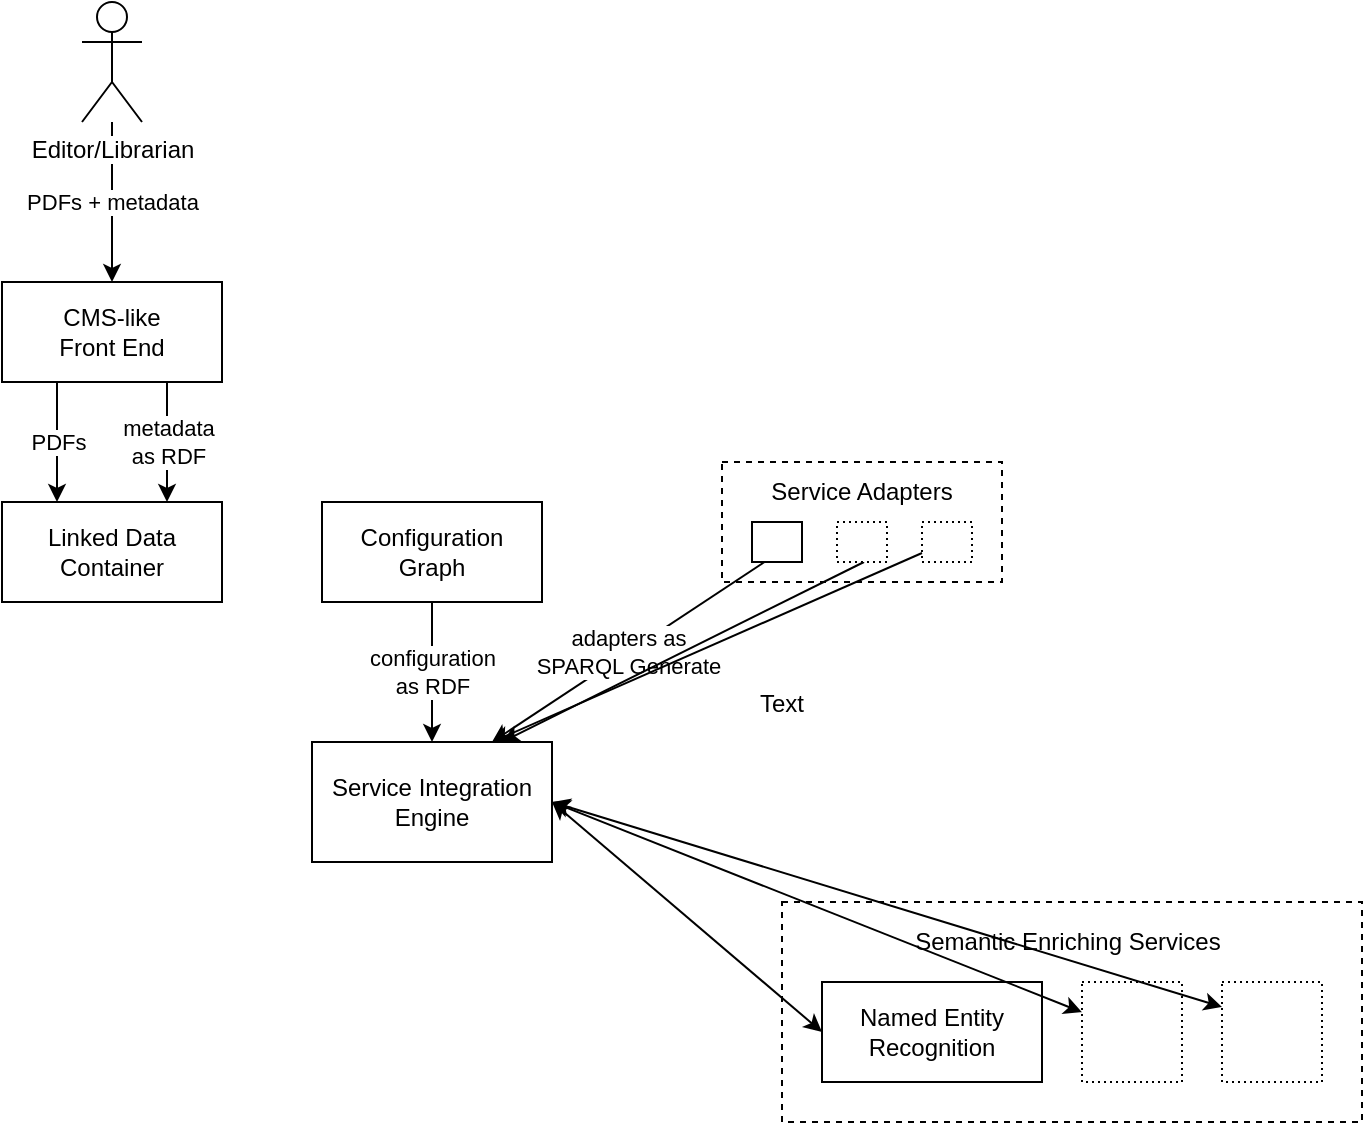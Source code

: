 <mxfile version="10.7.7" type="github"><diagram id="x-GXoumUO5DQMGYrBul2" name="Page-1"><mxGraphModel dx="1394" dy="915" grid="1" gridSize="10" guides="1" tooltips="1" connect="1" arrows="1" fold="1" page="1" pageScale="1" pageWidth="827" pageHeight="1169" math="0" shadow="0"><root><mxCell id="0"/><mxCell id="1" parent="0"/><mxCell id="hTT4pPqJ8llI6gIHUcCr-1" value="Linked Data Container" style="rounded=0;whiteSpace=wrap;html=1;" parent="1" vertex="1"><mxGeometry x="120" y="300" width="110" height="50" as="geometry"/></mxCell><mxCell id="RN9INIxDvgJOFiBCgrXU-1" value="" style="rounded=0;whiteSpace=wrap;html=1;dashed=1;" vertex="1" parent="1"><mxGeometry x="510" y="500" width="290" height="110" as="geometry"/></mxCell><mxCell id="RN9INIxDvgJOFiBCgrXU-2" value="Named Entity Recognition" style="rounded=0;whiteSpace=wrap;html=1;" vertex="1" parent="1"><mxGeometry x="530" y="540" width="110" height="50" as="geometry"/></mxCell><mxCell id="RN9INIxDvgJOFiBCgrXU-3" value="Semantic Enriching Services" style="text;html=1;strokeColor=none;fillColor=none;align=center;verticalAlign=middle;whiteSpace=wrap;rounded=0;dashed=1;" vertex="1" parent="1"><mxGeometry x="573" y="510" width="160" height="20" as="geometry"/></mxCell><mxCell id="RN9INIxDvgJOFiBCgrXU-4" value="" style="rounded=0;whiteSpace=wrap;html=1;dashed=1;dashPattern=1 2;" vertex="1" parent="1"><mxGeometry x="660" y="540" width="50" height="50" as="geometry"/></mxCell><mxCell id="RN9INIxDvgJOFiBCgrXU-6" value="" style="rounded=0;whiteSpace=wrap;html=1;dashed=1;dashPattern=1 2;" vertex="1" parent="1"><mxGeometry x="730" y="540" width="50" height="50" as="geometry"/></mxCell><mxCell id="RN9INIxDvgJOFiBCgrXU-8" value="PDFs&amp;nbsp;+ metadata" style="edgeStyle=orthogonalEdgeStyle;rounded=0;orthogonalLoop=1;jettySize=auto;html=1;" edge="1" parent="1" source="RN9INIxDvgJOFiBCgrXU-7" target="RN9INIxDvgJOFiBCgrXU-9"><mxGeometry relative="1" as="geometry"/></mxCell><mxCell id="RN9INIxDvgJOFiBCgrXU-7" value="Editor/Librarian" style="shape=umlActor;verticalLabelPosition=bottom;labelBackgroundColor=#ffffff;verticalAlign=top;html=1;outlineConnect=0;" vertex="1" parent="1"><mxGeometry x="160" y="50" width="30" height="60" as="geometry"/></mxCell><mxCell id="RN9INIxDvgJOFiBCgrXU-9" value="CMS-like&lt;br&gt;Front End" style="rounded=0;whiteSpace=wrap;html=1;" vertex="1" parent="1"><mxGeometry x="120" y="190" width="110" height="50" as="geometry"/></mxCell><mxCell id="RN9INIxDvgJOFiBCgrXU-10" value="PDFs" style="endArrow=classic;html=1;exitX=0.25;exitY=1;exitDx=0;exitDy=0;entryX=0.25;entryY=0;entryDx=0;entryDy=0;" edge="1" parent="1" source="RN9INIxDvgJOFiBCgrXU-9" target="hTT4pPqJ8llI6gIHUcCr-1"><mxGeometry width="50" height="50" relative="1" as="geometry"><mxPoint x="120" y="550" as="sourcePoint"/><mxPoint x="170" y="500" as="targetPoint"/></mxGeometry></mxCell><mxCell id="RN9INIxDvgJOFiBCgrXU-11" value="Service Integration Engine" style="rounded=0;whiteSpace=wrap;html=1;" vertex="1" parent="1"><mxGeometry x="275" y="420" width="120" height="60" as="geometry"/></mxCell><mxCell id="RN9INIxDvgJOFiBCgrXU-13" value="metadata&lt;br&gt;as RDF" style="endArrow=classic;html=1;exitX=0.75;exitY=1;exitDx=0;exitDy=0;entryX=0.75;entryY=0;entryDx=0;entryDy=0;" edge="1" parent="1" source="RN9INIxDvgJOFiBCgrXU-9" target="hTT4pPqJ8llI6gIHUcCr-1"><mxGeometry width="50" height="50" relative="1" as="geometry"><mxPoint x="185" y="250" as="sourcePoint"/><mxPoint x="185" y="290" as="targetPoint"/></mxGeometry></mxCell><mxCell id="RN9INIxDvgJOFiBCgrXU-14" value="Configuration Graph&lt;br&gt;" style="rounded=0;whiteSpace=wrap;html=1;" vertex="1" parent="1"><mxGeometry x="280" y="300" width="110" height="50" as="geometry"/></mxCell><mxCell id="RN9INIxDvgJOFiBCgrXU-15" value="configuration&lt;br&gt;as RDF" style="endArrow=classic;html=1;" edge="1" parent="1" source="RN9INIxDvgJOFiBCgrXU-14" target="RN9INIxDvgJOFiBCgrXU-11"><mxGeometry width="50" height="50" relative="1" as="geometry"><mxPoint x="213" y="250" as="sourcePoint"/><mxPoint x="213" y="310" as="targetPoint"/></mxGeometry></mxCell><mxCell id="RN9INIxDvgJOFiBCgrXU-16" value="" style="rounded=0;whiteSpace=wrap;html=1;dashed=1;" vertex="1" parent="1"><mxGeometry x="480" y="280" width="140" height="60" as="geometry"/></mxCell><mxCell id="RN9INIxDvgJOFiBCgrXU-17" value="" style="rounded=0;whiteSpace=wrap;html=1;" vertex="1" parent="1"><mxGeometry x="495" y="310" width="25" height="20" as="geometry"/></mxCell><mxCell id="RN9INIxDvgJOFiBCgrXU-18" value="Service Adapters" style="text;html=1;strokeColor=none;fillColor=none;align=center;verticalAlign=middle;whiteSpace=wrap;rounded=0;dashed=1;" vertex="1" parent="1"><mxGeometry x="470" y="285" width="160" height="20" as="geometry"/></mxCell><mxCell id="RN9INIxDvgJOFiBCgrXU-23" value="" style="rounded=0;whiteSpace=wrap;html=1;dashed=1;dashPattern=1 2;" vertex="1" parent="1"><mxGeometry x="580" y="310" width="25" height="20" as="geometry"/></mxCell><mxCell id="RN9INIxDvgJOFiBCgrXU-24" value="adapters&amp;nbsp;as&lt;br&gt;SPARQL Generate" style="endArrow=classic;html=1;exitX=0.25;exitY=1;exitDx=0;exitDy=0;entryX=0.75;entryY=0;entryDx=0;entryDy=0;" edge="1" parent="1" source="RN9INIxDvgJOFiBCgrXU-17" target="RN9INIxDvgJOFiBCgrXU-11"><mxGeometry width="50" height="50" relative="1" as="geometry"><mxPoint x="345" y="360" as="sourcePoint"/><mxPoint x="345" y="430" as="targetPoint"/></mxGeometry></mxCell><mxCell id="RN9INIxDvgJOFiBCgrXU-25" value="" style="endArrow=classic;html=1;exitX=0.5;exitY=1;exitDx=0;exitDy=0;" edge="1" parent="1"><mxGeometry width="50" height="50" relative="1" as="geometry"><mxPoint x="551" y="330" as="sourcePoint"/><mxPoint x="370" y="420" as="targetPoint"/></mxGeometry></mxCell><mxCell id="RN9INIxDvgJOFiBCgrXU-26" value="Text" style="text;html=1;resizable=0;points=[];autosize=1;align=left;verticalAlign=top;spacingTop=-4;" vertex="1" parent="1"><mxGeometry x="497" y="391" width="40" height="20" as="geometry"/></mxCell><mxCell id="RN9INIxDvgJOFiBCgrXU-27" value="" style="endArrow=classic;html=1;entryX=0.75;entryY=0;entryDx=0;entryDy=0;" edge="1" parent="1" source="RN9INIxDvgJOFiBCgrXU-23" target="RN9INIxDvgJOFiBCgrXU-11"><mxGeometry width="50" height="50" relative="1" as="geometry"><mxPoint x="561" y="340" as="sourcePoint"/><mxPoint x="380" y="430" as="targetPoint"/></mxGeometry></mxCell><mxCell id="RN9INIxDvgJOFiBCgrXU-28" value="" style="rounded=0;whiteSpace=wrap;html=1;dashed=1;dashPattern=1 2;" vertex="1" parent="1"><mxGeometry x="537.5" y="310" width="25" height="20" as="geometry"/></mxCell><mxCell id="RN9INIxDvgJOFiBCgrXU-29" value="" style="endArrow=classic;startArrow=classic;html=1;entryX=1;entryY=0.5;entryDx=0;entryDy=0;exitX=0;exitY=0.5;exitDx=0;exitDy=0;" edge="1" parent="1" source="RN9INIxDvgJOFiBCgrXU-2" target="RN9INIxDvgJOFiBCgrXU-11"><mxGeometry width="50" height="50" relative="1" as="geometry"><mxPoint x="260" y="720" as="sourcePoint"/><mxPoint x="310" y="670" as="targetPoint"/></mxGeometry></mxCell><mxCell id="RN9INIxDvgJOFiBCgrXU-30" value="" style="endArrow=classic;startArrow=classic;html=1;exitX=1;exitY=0.5;exitDx=0;exitDy=0;" edge="1" parent="1" source="RN9INIxDvgJOFiBCgrXU-11" target="RN9INIxDvgJOFiBCgrXU-4"><mxGeometry width="50" height="50" relative="1" as="geometry"><mxPoint x="80" y="650" as="sourcePoint"/><mxPoint x="130" y="600" as="targetPoint"/></mxGeometry></mxCell><mxCell id="RN9INIxDvgJOFiBCgrXU-31" value="" style="endArrow=classic;startArrow=classic;html=1;exitX=1;exitY=0.5;exitDx=0;exitDy=0;entryX=0;entryY=0.25;entryDx=0;entryDy=0;" edge="1" parent="1" source="RN9INIxDvgJOFiBCgrXU-11" target="RN9INIxDvgJOFiBCgrXU-6"><mxGeometry width="50" height="50" relative="1" as="geometry"><mxPoint x="405" y="460" as="sourcePoint"/><mxPoint x="670" y="565.086" as="targetPoint"/></mxGeometry></mxCell></root></mxGraphModel></diagram></mxfile>